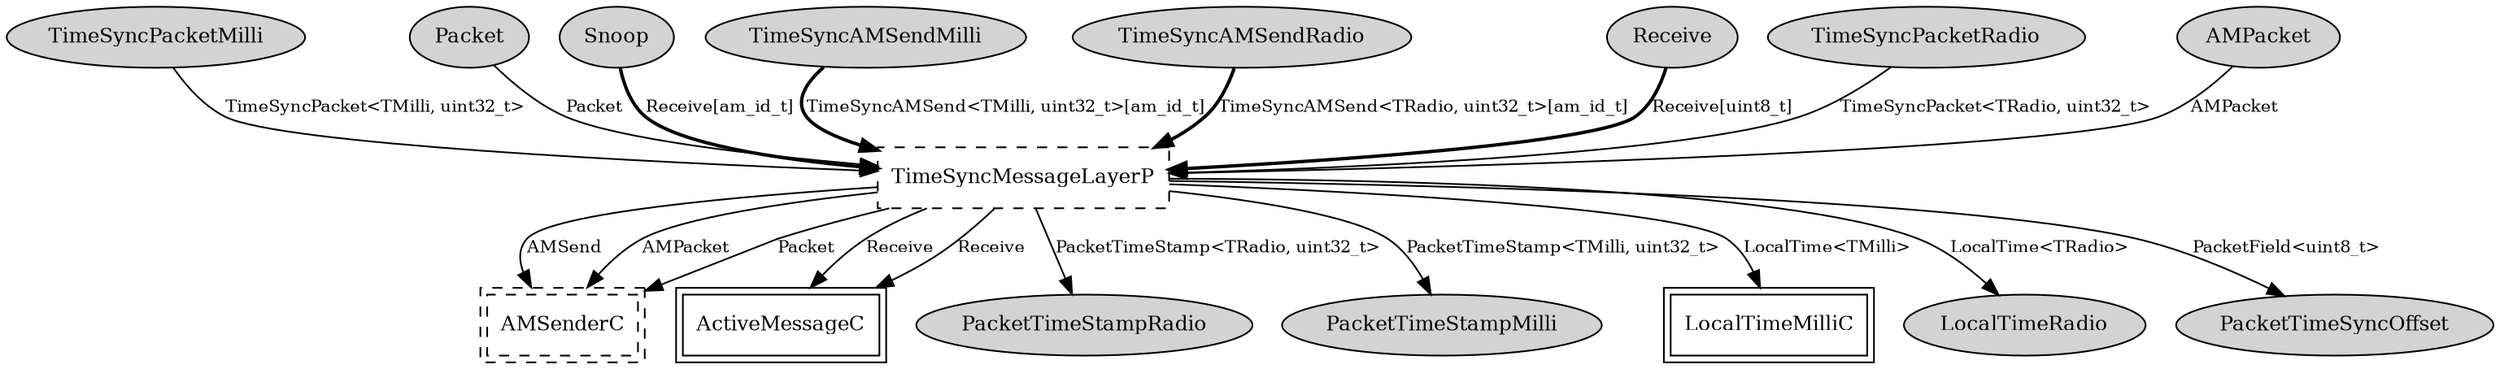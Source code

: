 digraph "tos.lib.rfxlink.layers.TimeSyncMessageLayerC" {
  n0x4145e388 [shape=ellipse, style=filled, label="TimeSyncPacketMilli", fontsize=12];
  "TimeSyncMessageLayerC.TimeSyncMessageLayerP" [fontsize=12, shape=box, style=dashed, label="TimeSyncMessageLayerP", URL="../chtml/tos.lib.rfxlink.layers.TimeSyncMessageLayerP.html"];
  n0x4141bdc0 [shape=ellipse, style=filled, label="Packet", fontsize=12];
  "TimeSyncMessageLayerC.TimeSyncMessageLayerP" [fontsize=12, shape=box, style=dashed, label="TimeSyncMessageLayerP", URL="../chtml/tos.lib.rfxlink.layers.TimeSyncMessageLayerP.html"];
  n0x4141edf0 [shape=ellipse, style=filled, label="Snoop", fontsize=12];
  "TimeSyncMessageLayerC.TimeSyncMessageLayerP" [fontsize=12, shape=box, style=dashed, label="TimeSyncMessageLayerP", URL="../chtml/tos.lib.rfxlink.layers.TimeSyncMessageLayerP.html"];
  n0x414168a8 [shape=ellipse, style=filled, label="TimeSyncAMSendMilli", fontsize=12];
  "TimeSyncMessageLayerC.TimeSyncMessageLayerP" [fontsize=12, shape=box, style=dashed, label="TimeSyncMessageLayerP", URL="../chtml/tos.lib.rfxlink.layers.TimeSyncMessageLayerP.html"];
  n0x4141aad8 [shape=ellipse, style=filled, label="TimeSyncAMSendRadio", fontsize=12];
  "TimeSyncMessageLayerC.TimeSyncMessageLayerP" [fontsize=12, shape=box, style=dashed, label="TimeSyncMessageLayerP", URL="../chtml/tos.lib.rfxlink.layers.TimeSyncMessageLayerP.html"];
  n0x4141e758 [shape=ellipse, style=filled, label="Receive", fontsize=12];
  "TimeSyncMessageLayerC.TimeSyncMessageLayerP" [fontsize=12, shape=box, style=dashed, label="TimeSyncMessageLayerP", URL="../chtml/tos.lib.rfxlink.layers.TimeSyncMessageLayerP.html"];
  n0x41417650 [shape=ellipse, style=filled, label="TimeSyncPacketRadio", fontsize=12];
  "TimeSyncMessageLayerC.TimeSyncMessageLayerP" [fontsize=12, shape=box, style=dashed, label="TimeSyncMessageLayerP", URL="../chtml/tos.lib.rfxlink.layers.TimeSyncMessageLayerP.html"];
  n0x4141b1a8 [shape=ellipse, style=filled, label="AMPacket", fontsize=12];
  "TimeSyncMessageLayerC.TimeSyncMessageLayerP" [fontsize=12, shape=box, style=dashed, label="TimeSyncMessageLayerP", URL="../chtml/tos.lib.rfxlink.layers.TimeSyncMessageLayerP.html"];
  "TimeSyncMessageLayerC.TimeSyncMessageLayerP" [fontsize=12, shape=box, style=dashed, label="TimeSyncMessageLayerP", URL="../chtml/tos.lib.rfxlink.layers.TimeSyncMessageLayerP.html"];
  "TimeSyncMessageLayerC.AMSenderC" [fontsize=12, shape=box,peripheries=2, style=dashed, label="AMSenderC", URL="../chtml/tos.system.AMSenderC.html"];
  "TimeSyncMessageLayerC.TimeSyncMessageLayerP" [fontsize=12, shape=box, style=dashed, label="TimeSyncMessageLayerP", URL="../chtml/tos.lib.rfxlink.layers.TimeSyncMessageLayerP.html"];
  "TimeSyncMessageLayerC.AMSenderC" [fontsize=12, shape=box,peripheries=2, style=dashed, label="AMSenderC", URL="../chtml/tos.system.AMSenderC.html"];
  "TimeSyncMessageLayerC.TimeSyncMessageLayerP" [fontsize=12, shape=box, style=dashed, label="TimeSyncMessageLayerP", URL="../chtml/tos.lib.rfxlink.layers.TimeSyncMessageLayerP.html"];
  "TimeSyncMessageLayerC.AMSenderC" [fontsize=12, shape=box,peripheries=2, style=dashed, label="AMSenderC", URL="../chtml/tos.system.AMSenderC.html"];
  "TimeSyncMessageLayerC.TimeSyncMessageLayerP" [fontsize=12, shape=box, style=dashed, label="TimeSyncMessageLayerP", URL="../chtml/tos.lib.rfxlink.layers.TimeSyncMessageLayerP.html"];
  "ActiveMessageC" [fontsize=12, shape=box,peripheries=2, URL="../chtml/tos.platforms.telosa.chips.cc2420x.tmicro.am.ActiveMessageC.html"];
  "TimeSyncMessageLayerC.TimeSyncMessageLayerP" [fontsize=12, shape=box, style=dashed, label="TimeSyncMessageLayerP", URL="../chtml/tos.lib.rfxlink.layers.TimeSyncMessageLayerP.html"];
  "ActiveMessageC" [fontsize=12, shape=box,peripheries=2, URL="../chtml/tos.platforms.telosa.chips.cc2420x.tmicro.am.ActiveMessageC.html"];
  "TimeSyncMessageLayerC.TimeSyncMessageLayerP" [fontsize=12, shape=box, style=dashed, label="TimeSyncMessageLayerP", URL="../chtml/tos.lib.rfxlink.layers.TimeSyncMessageLayerP.html"];
  n0x4145d3a0 [shape=ellipse, style=filled, label="PacketTimeStampRadio", fontsize=12];
  "TimeSyncMessageLayerC.TimeSyncMessageLayerP" [fontsize=12, shape=box, style=dashed, label="TimeSyncMessageLayerP", URL="../chtml/tos.lib.rfxlink.layers.TimeSyncMessageLayerP.html"];
  n0x4145bd68 [shape=ellipse, style=filled, label="PacketTimeStampMilli", fontsize=12];
  "TimeSyncMessageLayerC.TimeSyncMessageLayerP" [fontsize=12, shape=box, style=dashed, label="TimeSyncMessageLayerP", URL="../chtml/tos.lib.rfxlink.layers.TimeSyncMessageLayerP.html"];
  "LocalTimeMilliC" [fontsize=12, shape=box,peripheries=2, URL="../chtml/tos.system.LocalTimeMilliC.html"];
  "TimeSyncMessageLayerC.TimeSyncMessageLayerP" [fontsize=12, shape=box, style=dashed, label="TimeSyncMessageLayerP", URL="../chtml/tos.lib.rfxlink.layers.TimeSyncMessageLayerP.html"];
  n0x414585e8 [shape=ellipse, style=filled, label="LocalTimeRadio", fontsize=12];
  "TimeSyncMessageLayerC.TimeSyncMessageLayerP" [fontsize=12, shape=box, style=dashed, label="TimeSyncMessageLayerP", URL="../chtml/tos.lib.rfxlink.layers.TimeSyncMessageLayerP.html"];
  n0x41457100 [shape=ellipse, style=filled, label="PacketTimeSyncOffset", fontsize=12];
  "n0x4145e388" -> "TimeSyncMessageLayerC.TimeSyncMessageLayerP" [label="TimeSyncPacket<TMilli, uint32_t>", URL="../ihtml/tos.interfaces.TimeSyncPacket.html", fontsize=10];
  "n0x4141bdc0" -> "TimeSyncMessageLayerC.TimeSyncMessageLayerP" [label="Packet", URL="../ihtml/tos.interfaces.Packet.html", fontsize=10];
  "n0x4141edf0" -> "TimeSyncMessageLayerC.TimeSyncMessageLayerP" [label="Receive[am_id_t]", style=bold, URL="../ihtml/tos.interfaces.Receive.html", fontsize=10];
  "n0x414168a8" -> "TimeSyncMessageLayerC.TimeSyncMessageLayerP" [label="TimeSyncAMSend<TMilli, uint32_t>[am_id_t]", style=bold, URL="../ihtml/tos.interfaces.TimeSyncAMSend.html", fontsize=10];
  "n0x4141aad8" -> "TimeSyncMessageLayerC.TimeSyncMessageLayerP" [label="TimeSyncAMSend<TRadio, uint32_t>[am_id_t]", style=bold, URL="../ihtml/tos.interfaces.TimeSyncAMSend.html", fontsize=10];
  "n0x4141e758" -> "TimeSyncMessageLayerC.TimeSyncMessageLayerP" [label="Receive[uint8_t]", style=bold, URL="../ihtml/tos.interfaces.Receive.html", fontsize=10];
  "n0x41417650" -> "TimeSyncMessageLayerC.TimeSyncMessageLayerP" [label="TimeSyncPacket<TRadio, uint32_t>", URL="../ihtml/tos.interfaces.TimeSyncPacket.html", fontsize=10];
  "n0x4141b1a8" -> "TimeSyncMessageLayerC.TimeSyncMessageLayerP" [label="AMPacket", URL="../ihtml/tos.interfaces.AMPacket.html", fontsize=10];
  "TimeSyncMessageLayerC.TimeSyncMessageLayerP" -> "TimeSyncMessageLayerC.AMSenderC" [label="AMSend", URL="../ihtml/tos.interfaces.AMSend.html", fontsize=10];
  "TimeSyncMessageLayerC.TimeSyncMessageLayerP" -> "TimeSyncMessageLayerC.AMSenderC" [label="AMPacket", URL="../ihtml/tos.interfaces.AMPacket.html", fontsize=10];
  "TimeSyncMessageLayerC.TimeSyncMessageLayerP" -> "TimeSyncMessageLayerC.AMSenderC" [label="Packet", URL="../ihtml/tos.interfaces.Packet.html", fontsize=10];
  "TimeSyncMessageLayerC.TimeSyncMessageLayerP" -> "ActiveMessageC" [label="Receive", URL="../ihtml/tos.interfaces.Receive.html", fontsize=10];
  "TimeSyncMessageLayerC.TimeSyncMessageLayerP" -> "ActiveMessageC" [label="Receive", URL="../ihtml/tos.interfaces.Receive.html", fontsize=10];
  "TimeSyncMessageLayerC.TimeSyncMessageLayerP" -> "n0x4145d3a0" [label="PacketTimeStamp<TRadio, uint32_t>", URL="../ihtml/tos.interfaces.PacketTimeStamp.html", fontsize=10];
  "TimeSyncMessageLayerC.TimeSyncMessageLayerP" -> "n0x4145bd68" [label="PacketTimeStamp<TMilli, uint32_t>", URL="../ihtml/tos.interfaces.PacketTimeStamp.html", fontsize=10];
  "TimeSyncMessageLayerC.TimeSyncMessageLayerP" -> "LocalTimeMilliC" [label="LocalTime<TMilli>", URL="../ihtml/tos.lib.timer.LocalTime.html", fontsize=10];
  "TimeSyncMessageLayerC.TimeSyncMessageLayerP" -> "n0x414585e8" [label="LocalTime<TRadio>", URL="../ihtml/tos.lib.timer.LocalTime.html", fontsize=10];
  "TimeSyncMessageLayerC.TimeSyncMessageLayerP" -> "n0x41457100" [label="PacketField<uint8_t>", URL="../ihtml/tos.lib.rfxlink.util.PacketField.html", fontsize=10];
}
